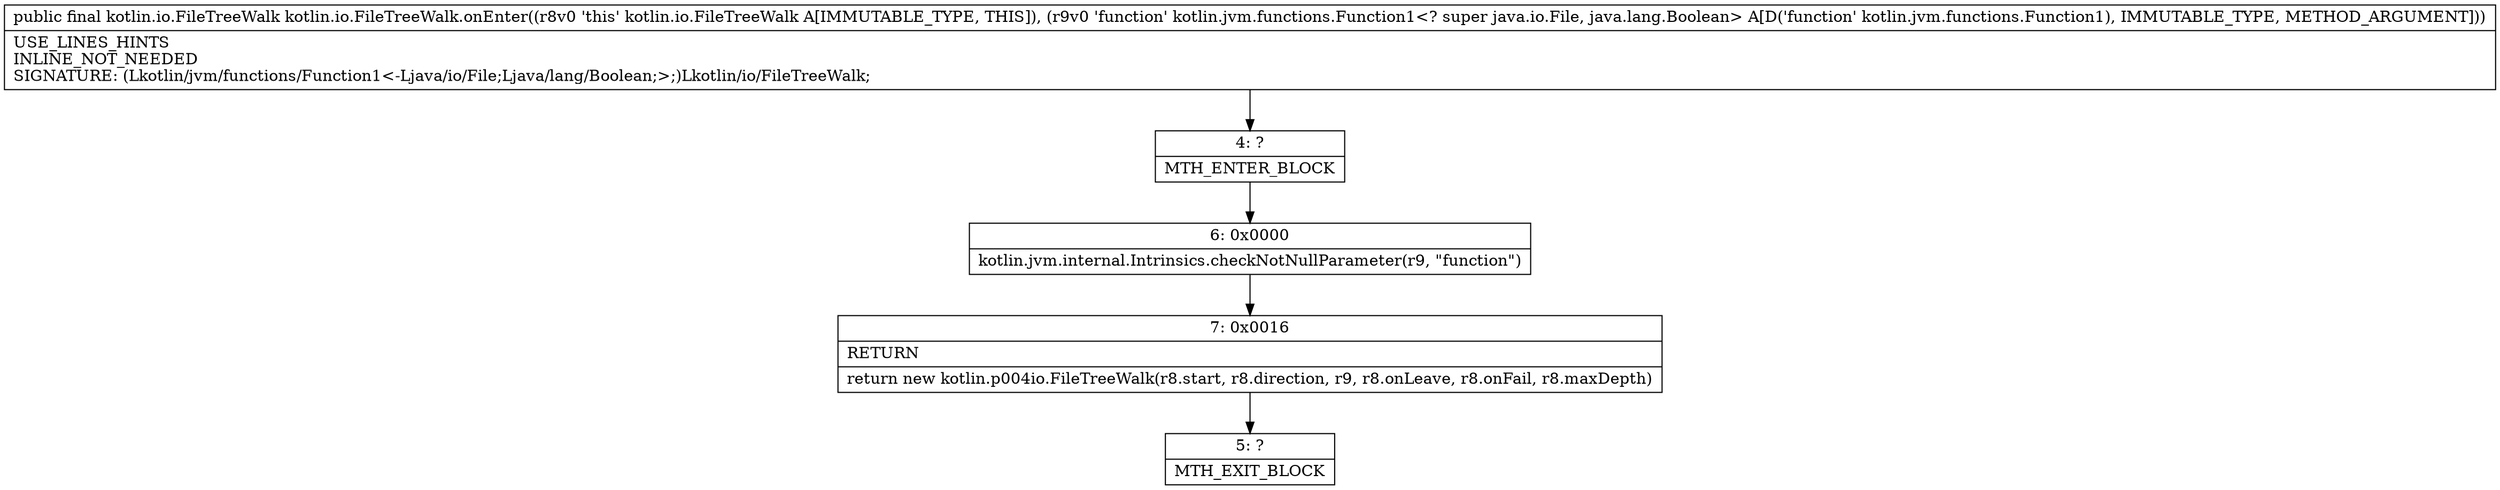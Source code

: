 digraph "CFG forkotlin.io.FileTreeWalk.onEnter(Lkotlin\/jvm\/functions\/Function1;)Lkotlin\/io\/FileTreeWalk;" {
Node_4 [shape=record,label="{4\:\ ?|MTH_ENTER_BLOCK\l}"];
Node_6 [shape=record,label="{6\:\ 0x0000|kotlin.jvm.internal.Intrinsics.checkNotNullParameter(r9, \"function\")\l}"];
Node_7 [shape=record,label="{7\:\ 0x0016|RETURN\l|return new kotlin.p004io.FileTreeWalk(r8.start, r8.direction, r9, r8.onLeave, r8.onFail, r8.maxDepth)\l}"];
Node_5 [shape=record,label="{5\:\ ?|MTH_EXIT_BLOCK\l}"];
MethodNode[shape=record,label="{public final kotlin.io.FileTreeWalk kotlin.io.FileTreeWalk.onEnter((r8v0 'this' kotlin.io.FileTreeWalk A[IMMUTABLE_TYPE, THIS]), (r9v0 'function' kotlin.jvm.functions.Function1\<? super java.io.File, java.lang.Boolean\> A[D('function' kotlin.jvm.functions.Function1), IMMUTABLE_TYPE, METHOD_ARGUMENT]))  | USE_LINES_HINTS\lINLINE_NOT_NEEDED\lSIGNATURE: (Lkotlin\/jvm\/functions\/Function1\<\-Ljava\/io\/File;Ljava\/lang\/Boolean;\>;)Lkotlin\/io\/FileTreeWalk;\l}"];
MethodNode -> Node_4;Node_4 -> Node_6;
Node_6 -> Node_7;
Node_7 -> Node_5;
}

